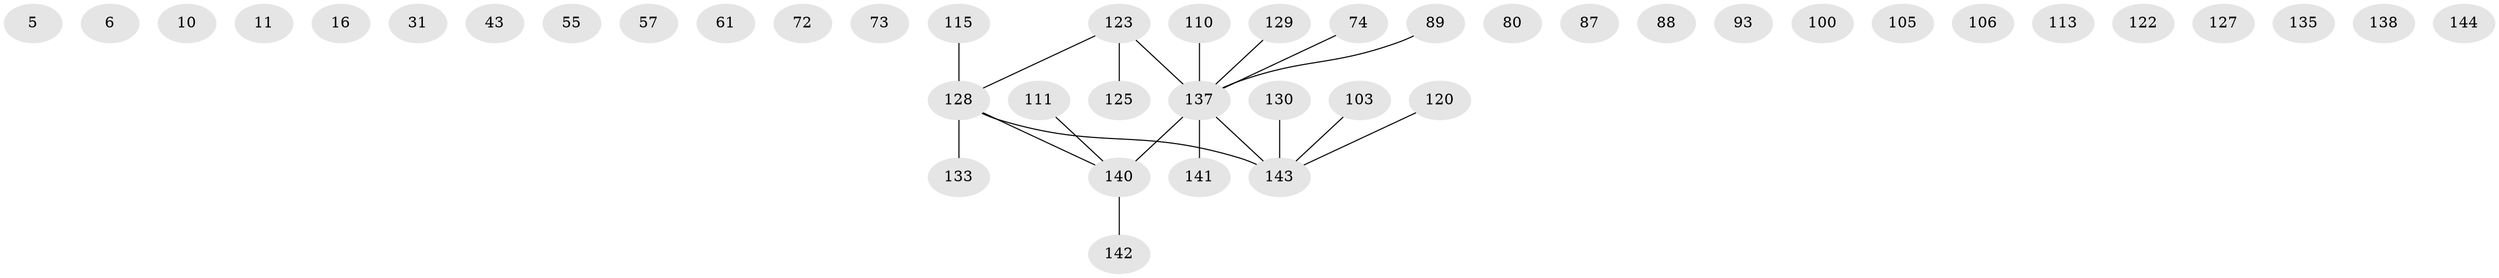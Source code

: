 // original degree distribution, {3: 0.2013888888888889, 2: 0.24305555555555555, 0: 0.1597222222222222, 1: 0.2847222222222222, 4: 0.09027777777777778, 5: 0.013888888888888888, 6: 0.006944444444444444}
// Generated by graph-tools (version 1.1) at 2025/43/03/04/25 21:43:18]
// undirected, 43 vertices, 19 edges
graph export_dot {
graph [start="1"]
  node [color=gray90,style=filled];
  5;
  6;
  10;
  11;
  16;
  31;
  43;
  55;
  57 [super="+39"];
  61;
  72;
  73;
  74;
  80;
  87;
  88;
  89;
  93;
  100;
  103;
  105;
  106;
  110 [super="+27"];
  111;
  113;
  115;
  120;
  122;
  123 [super="+34"];
  125 [super="+12+36+99"];
  127;
  128 [super="+50+96+58+98+114+118+119+91"];
  129 [super="+121"];
  130 [super="+108"];
  133 [super="+131"];
  135;
  137 [super="+45+136+40+124+126+64"];
  138 [super="+32+48"];
  140 [super="+104+134+139"];
  141;
  142 [super="+75+79"];
  143 [super="+1+81+132+56+95"];
  144;
  74 -- 137;
  89 -- 137;
  103 -- 143;
  110 -- 137;
  111 -- 140;
  115 -- 128;
  120 -- 143;
  123 -- 125;
  123 -- 137 [weight=3];
  123 -- 128;
  128 -- 133 [weight=4];
  128 -- 140 [weight=2];
  128 -- 143;
  129 -- 137;
  130 -- 143 [weight=3];
  137 -- 141;
  137 -- 143 [weight=3];
  137 -- 140 [weight=4];
  140 -- 142;
}
